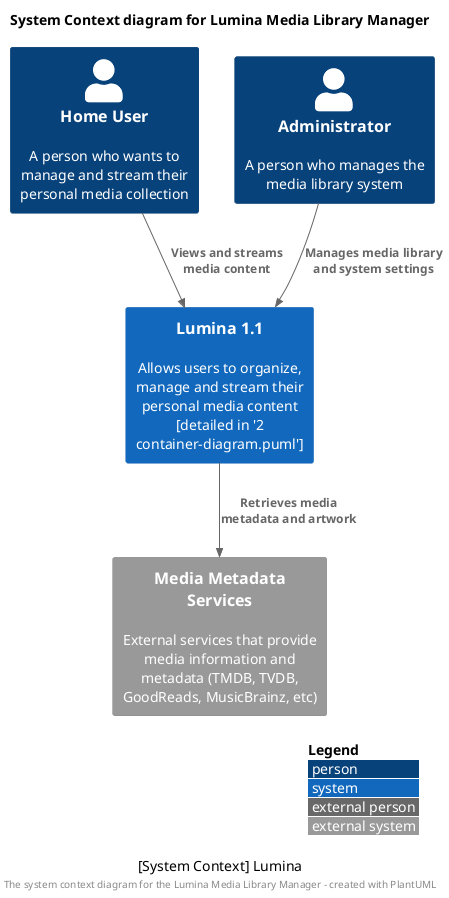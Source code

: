 @startuml Lumina System Context Diagram
!include <C4/C4_Context>

LAYOUT_WITH_LEGEND()
title System Context diagram for Lumina Media Library Manager

Person(user, "Home User", "A person who wants to manage and stream their personal media collection")
Person(admin, "Administrator", "A person who manages the media library system")

System(lumina, "Lumina 1.1", "Allows users to organize, manage and stream their personal media content [detailed in '2 container-diagram.puml']")

System_Ext(metadataProvider, "Media Metadata Services", "External services that provide media information and metadata (TMDB, TVDB, GoodReads, MusicBrainz, etc)")

Rel(user, lumina, "Views and streams media content")
Rel(admin, lumina, "Manages media library and system settings")
Rel(lumina, metadataProvider, "Retrieves media metadata and artwork")

caption [System Context] Lumina

footer The system context diagram for the Lumina Media Library Manager - created with PlantUML

@enduml
